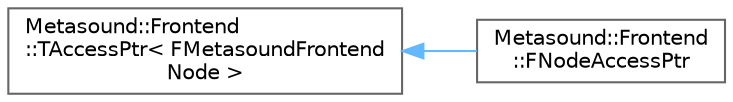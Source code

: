 digraph "Graphical Class Hierarchy"
{
 // INTERACTIVE_SVG=YES
 // LATEX_PDF_SIZE
  bgcolor="transparent";
  edge [fontname=Helvetica,fontsize=10,labelfontname=Helvetica,labelfontsize=10];
  node [fontname=Helvetica,fontsize=10,shape=box,height=0.2,width=0.4];
  rankdir="LR";
  Node0 [id="Node000000",label="Metasound::Frontend\l::TAccessPtr\< FMetasoundFrontend\lNode \>",height=0.2,width=0.4,color="grey40", fillcolor="white", style="filled",URL="$d9/d27/classMetasound_1_1Frontend_1_1TAccessPtr.html",tooltip=" "];
  Node0 -> Node1 [id="edge5742_Node000000_Node000001",dir="back",color="steelblue1",style="solid",tooltip=" "];
  Node1 [id="Node000001",label="Metasound::Frontend\l::FNodeAccessPtr",height=0.2,width=0.4,color="grey40", fillcolor="white", style="filled",URL="$d1/d6c/classMetasound_1_1Frontend_1_1FNodeAccessPtr.html",tooltip=" "];
}
